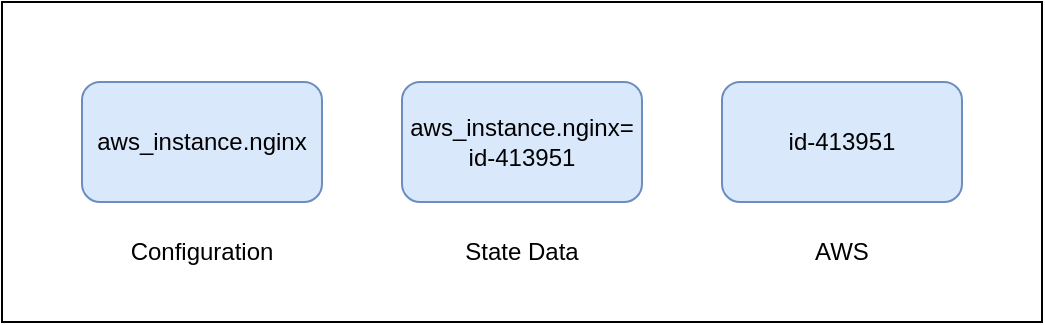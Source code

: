 <mxfile version="24.2.5" type="device">
  <diagram name="Page-1" id="PYoWjHcdvCPfRJOubC5F">
    <mxGraphModel dx="880" dy="461" grid="1" gridSize="10" guides="1" tooltips="1" connect="1" arrows="1" fold="1" page="1" pageScale="1" pageWidth="827" pageHeight="583" math="0" shadow="0">
      <root>
        <mxCell id="0" />
        <mxCell id="1" parent="0" />
        <mxCell id="mq2XSO8aoba1cr7WKXzr-8" value="" style="rounded=0;whiteSpace=wrap;html=1;" parent="1" vertex="1">
          <mxGeometry x="40" width="520" height="160" as="geometry" />
        </mxCell>
        <mxCell id="mq2XSO8aoba1cr7WKXzr-1" value="aws_instance.nginx" style="rounded=1;whiteSpace=wrap;html=1;fillColor=#dae8fc;strokeColor=#6c8ebf;glass=0;" parent="1" vertex="1">
          <mxGeometry x="80" y="40" width="120" height="60" as="geometry" />
        </mxCell>
        <mxCell id="mq2XSO8aoba1cr7WKXzr-2" value="aws_instance.nginx=&lt;br&gt;id-413951" style="rounded=1;whiteSpace=wrap;html=1;fillColor=#dae8fc;strokeColor=#6c8ebf;glass=0;" parent="1" vertex="1">
          <mxGeometry x="240" y="40" width="120" height="60" as="geometry" />
        </mxCell>
        <mxCell id="mq2XSO8aoba1cr7WKXzr-3" value="id-413951" style="rounded=1;whiteSpace=wrap;html=1;fillColor=#dae8fc;strokeColor=#6c8ebf;glass=0;" parent="1" vertex="1">
          <mxGeometry x="400" y="40" width="120" height="60" as="geometry" />
        </mxCell>
        <mxCell id="mq2XSO8aoba1cr7WKXzr-4" value="Configuration" style="text;html=1;align=center;verticalAlign=middle;whiteSpace=wrap;rounded=0;" parent="1" vertex="1">
          <mxGeometry x="110" y="110" width="60" height="30" as="geometry" />
        </mxCell>
        <mxCell id="mq2XSO8aoba1cr7WKXzr-5" value="State Data" style="text;html=1;align=center;verticalAlign=middle;whiteSpace=wrap;rounded=0;" parent="1" vertex="1">
          <mxGeometry x="270" y="110" width="60" height="30" as="geometry" />
        </mxCell>
        <mxCell id="mq2XSO8aoba1cr7WKXzr-6" value="AWS" style="text;html=1;align=center;verticalAlign=middle;whiteSpace=wrap;rounded=0;" parent="1" vertex="1">
          <mxGeometry x="430" y="110" width="60" height="30" as="geometry" />
        </mxCell>
      </root>
    </mxGraphModel>
  </diagram>
</mxfile>
